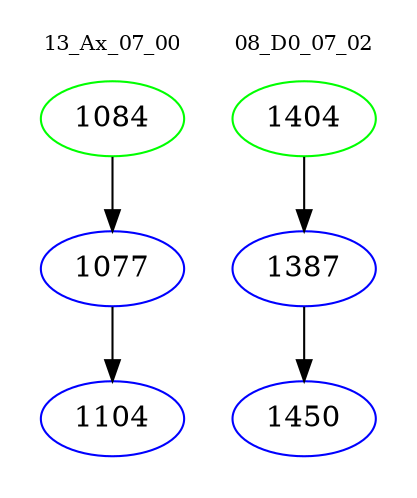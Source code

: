 digraph{
subgraph cluster_0 {
color = white
label = "13_Ax_07_00";
fontsize=10;
T0_1084 [label="1084", color="green"]
T0_1084 -> T0_1077 [color="black"]
T0_1077 [label="1077", color="blue"]
T0_1077 -> T0_1104 [color="black"]
T0_1104 [label="1104", color="blue"]
}
subgraph cluster_1 {
color = white
label = "08_D0_07_02";
fontsize=10;
T1_1404 [label="1404", color="green"]
T1_1404 -> T1_1387 [color="black"]
T1_1387 [label="1387", color="blue"]
T1_1387 -> T1_1450 [color="black"]
T1_1450 [label="1450", color="blue"]
}
}
